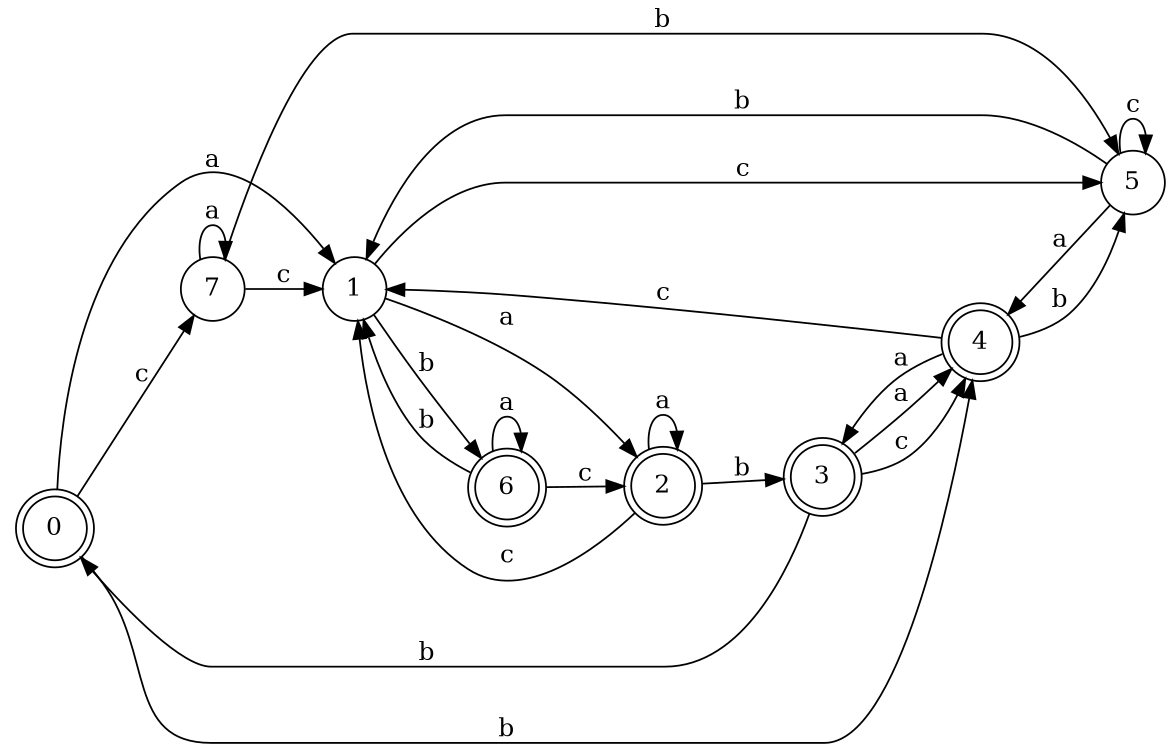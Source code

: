 digraph n7_7 {
__start0 [label="" shape="none"];

rankdir=LR;
size="8,5";

s0 [style="rounded,filled", color="black", fillcolor="white" shape="doublecircle", label="0"];
s1 [style="filled", color="black", fillcolor="white" shape="circle", label="1"];
s2 [style="rounded,filled", color="black", fillcolor="white" shape="doublecircle", label="2"];
s3 [style="rounded,filled", color="black", fillcolor="white" shape="doublecircle", label="3"];
s4 [style="rounded,filled", color="black", fillcolor="white" shape="doublecircle", label="4"];
s5 [style="filled", color="black", fillcolor="white" shape="circle", label="5"];
s6 [style="rounded,filled", color="black", fillcolor="white" shape="doublecircle", label="6"];
s7 [style="filled", color="black", fillcolor="white" shape="circle", label="7"];
s0 -> s1 [label="a"];
s0 -> s4 [label="b"];
s0 -> s7 [label="c"];
s1 -> s2 [label="a"];
s1 -> s6 [label="b"];
s1 -> s5 [label="c"];
s2 -> s2 [label="a"];
s2 -> s3 [label="b"];
s2 -> s1 [label="c"];
s3 -> s4 [label="a"];
s3 -> s0 [label="b"];
s3 -> s4 [label="c"];
s4 -> s3 [label="a"];
s4 -> s5 [label="b"];
s4 -> s1 [label="c"];
s5 -> s4 [label="a"];
s5 -> s1 [label="b"];
s5 -> s5 [label="c"];
s6 -> s6 [label="a"];
s6 -> s1 [label="b"];
s6 -> s2 [label="c"];
s7 -> s7 [label="a"];
s7 -> s5 [label="b"];
s7 -> s1 [label="c"];

}